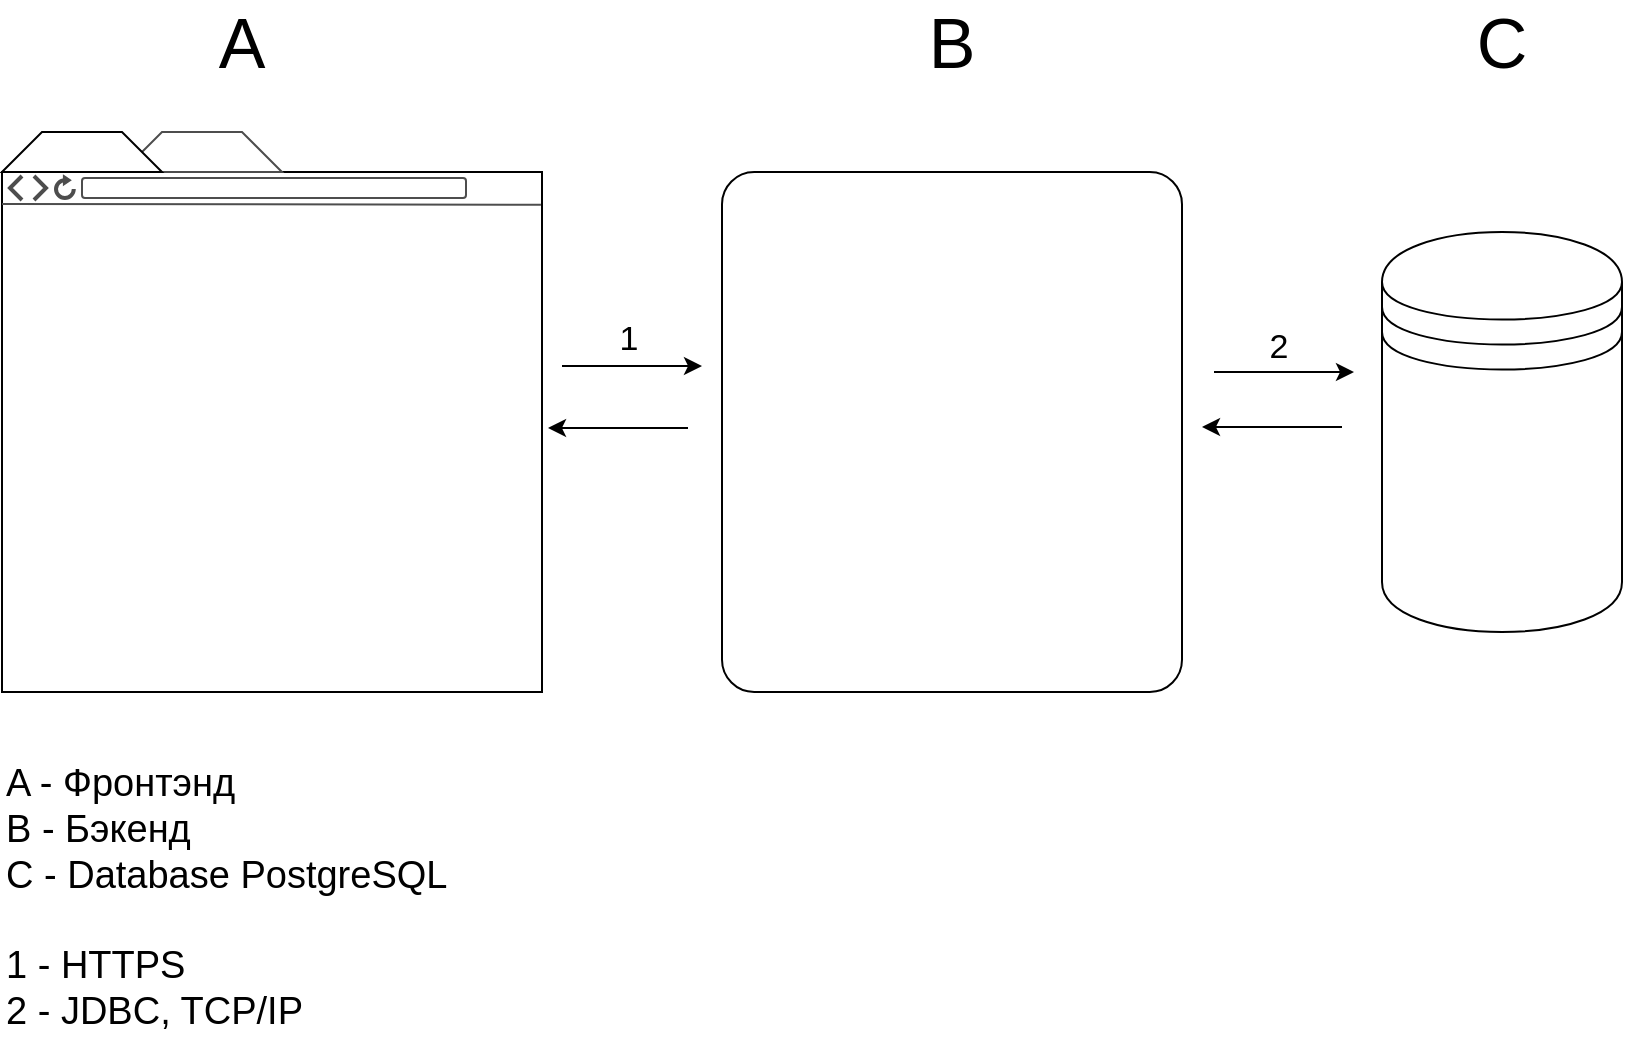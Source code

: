 <mxfile version="24.8.3">
  <diagram name="Страница — 1" id="tdHTdyHLGvhaFrAgQV2v">
    <mxGraphModel dx="880" dy="1675" grid="1" gridSize="10" guides="1" tooltips="1" connect="1" arrows="1" fold="1" page="1" pageScale="1" pageWidth="827" pageHeight="1169" math="0" shadow="0">
      <root>
        <mxCell id="0" />
        <mxCell id="1" parent="0" />
        <mxCell id="MknOXCNS_YxvBnp52u7I-1" value="" style="shape=datastore;whiteSpace=wrap;html=1;" vertex="1" parent="1">
          <mxGeometry x="760" y="100" width="120" height="200" as="geometry" />
        </mxCell>
        <mxCell id="MknOXCNS_YxvBnp52u7I-14" value="" style="group" vertex="1" connectable="0" parent="1">
          <mxGeometry x="70" y="50" width="270" height="280" as="geometry" />
        </mxCell>
        <mxCell id="MknOXCNS_YxvBnp52u7I-4" value="" style="rounded=0;whiteSpace=wrap;html=1;" vertex="1" parent="MknOXCNS_YxvBnp52u7I-14">
          <mxGeometry y="20" width="270" height="260" as="geometry" />
        </mxCell>
        <mxCell id="MknOXCNS_YxvBnp52u7I-5" value="" style="shape=trapezoid;perimeter=trapezoidPerimeter;whiteSpace=wrap;html=1;fixedSize=1;strokeColor=#4D4D4D;" vertex="1" parent="MknOXCNS_YxvBnp52u7I-14">
          <mxGeometry x="60" width="80" height="20" as="geometry" />
        </mxCell>
        <mxCell id="MknOXCNS_YxvBnp52u7I-6" value="" style="shape=trapezoid;perimeter=trapezoidPerimeter;whiteSpace=wrap;html=1;fixedSize=1;" vertex="1" parent="MknOXCNS_YxvBnp52u7I-14">
          <mxGeometry width="80" height="20" as="geometry" />
        </mxCell>
        <mxCell id="MknOXCNS_YxvBnp52u7I-7" value="" style="rounded=1;whiteSpace=wrap;html=1;strokeColor=#4D4D4D;" vertex="1" parent="MknOXCNS_YxvBnp52u7I-14">
          <mxGeometry x="40" y="23" width="192" height="10" as="geometry" />
        </mxCell>
        <mxCell id="MknOXCNS_YxvBnp52u7I-8" value="" style="endArrow=none;html=1;rounded=0;exitX=0.998;exitY=0.063;exitDx=0;exitDy=0;exitPerimeter=0;strokeColor=#4D4D4D;" edge="1" parent="MknOXCNS_YxvBnp52u7I-14" source="MknOXCNS_YxvBnp52u7I-4">
          <mxGeometry width="50" height="50" relative="1" as="geometry">
            <mxPoint x="50" y="100" as="sourcePoint" />
            <mxPoint y="36" as="targetPoint" />
          </mxGeometry>
        </mxCell>
        <mxCell id="MknOXCNS_YxvBnp52u7I-10" value="" style="html=1;verticalLabelPosition=bottom;align=center;labelBackgroundColor=#ffffff;verticalAlign=top;strokeWidth=2;strokeColor=#4D4D4D;shadow=0;dashed=0;shape=mxgraph.ios7.icons.reload;" vertex="1" parent="MknOXCNS_YxvBnp52u7I-14">
          <mxGeometry x="27" y="23" width="8.89" height="10" as="geometry" />
        </mxCell>
        <mxCell id="MknOXCNS_YxvBnp52u7I-12" value="" style="html=1;verticalLabelPosition=bottom;labelBackgroundColor=#ffffff;verticalAlign=top;shadow=0;dashed=0;strokeWidth=2;shape=mxgraph.ios7.misc.left;strokeColor=#4D4D4D;" vertex="1" parent="MknOXCNS_YxvBnp52u7I-14">
          <mxGeometry x="4" y="22" width="6" height="12" as="geometry" />
        </mxCell>
        <mxCell id="MknOXCNS_YxvBnp52u7I-13" value="" style="html=1;verticalLabelPosition=bottom;labelBackgroundColor=#ffffff;verticalAlign=top;shadow=0;dashed=0;strokeWidth=2;shape=mxgraph.ios7.misc.right;strokeColor=#4D4D4D;" vertex="1" parent="MknOXCNS_YxvBnp52u7I-14">
          <mxGeometry x="16" y="22" width="6" height="12" as="geometry" />
        </mxCell>
        <mxCell id="MknOXCNS_YxvBnp52u7I-15" value="" style="rounded=1;whiteSpace=wrap;html=1;arcSize=7;" vertex="1" parent="1">
          <mxGeometry x="430" y="70" width="230" height="260" as="geometry" />
        </mxCell>
        <mxCell id="MknOXCNS_YxvBnp52u7I-16" value="&lt;font style=&quot;font-size: 35px;&quot;&gt;A&lt;/font&gt;" style="text;html=1;align=center;verticalAlign=middle;whiteSpace=wrap;rounded=0;" vertex="1" parent="1">
          <mxGeometry x="160" y="-10" width="60" height="30" as="geometry" />
        </mxCell>
        <mxCell id="MknOXCNS_YxvBnp52u7I-17" value="&lt;font style=&quot;font-size: 35px;&quot;&gt;B&lt;/font&gt;" style="text;html=1;align=center;verticalAlign=middle;whiteSpace=wrap;rounded=0;" vertex="1" parent="1">
          <mxGeometry x="515" y="-10" width="60" height="30" as="geometry" />
        </mxCell>
        <mxCell id="MknOXCNS_YxvBnp52u7I-18" value="&lt;font style=&quot;font-size: 35px;&quot;&gt;C&lt;/font&gt;" style="text;html=1;align=center;verticalAlign=middle;whiteSpace=wrap;rounded=0;" vertex="1" parent="1">
          <mxGeometry x="790" y="-10" width="60" height="30" as="geometry" />
        </mxCell>
        <mxCell id="MknOXCNS_YxvBnp52u7I-19" value="" style="endArrow=classic;html=1;rounded=0;" edge="1" parent="1">
          <mxGeometry width="50" height="50" relative="1" as="geometry">
            <mxPoint x="350" y="167" as="sourcePoint" />
            <mxPoint x="420" y="167" as="targetPoint" />
          </mxGeometry>
        </mxCell>
        <mxCell id="MknOXCNS_YxvBnp52u7I-23" value="1" style="edgeLabel;html=1;align=center;verticalAlign=middle;resizable=0;points=[];fontSize=17;" vertex="1" connectable="0" parent="MknOXCNS_YxvBnp52u7I-19">
          <mxGeometry x="0.143" y="1" relative="1" as="geometry">
            <mxPoint x="-7" y="-12" as="offset" />
          </mxGeometry>
        </mxCell>
        <mxCell id="MknOXCNS_YxvBnp52u7I-20" value="" style="endArrow=classic;html=1;rounded=0;" edge="1" parent="1">
          <mxGeometry width="50" height="50" relative="1" as="geometry">
            <mxPoint x="413" y="198" as="sourcePoint" />
            <mxPoint x="343" y="198" as="targetPoint" />
          </mxGeometry>
        </mxCell>
        <mxCell id="MknOXCNS_YxvBnp52u7I-21" value="" style="endArrow=classic;html=1;rounded=0;" edge="1" parent="1">
          <mxGeometry width="50" height="50" relative="1" as="geometry">
            <mxPoint x="676" y="170" as="sourcePoint" />
            <mxPoint x="746" y="170" as="targetPoint" />
          </mxGeometry>
        </mxCell>
        <mxCell id="MknOXCNS_YxvBnp52u7I-24" value="2" style="edgeLabel;html=1;align=center;verticalAlign=middle;resizable=0;points=[];fontSize=17;" vertex="1" connectable="0" parent="MknOXCNS_YxvBnp52u7I-21">
          <mxGeometry x="-0.057" y="4" relative="1" as="geometry">
            <mxPoint x="-1" y="-8" as="offset" />
          </mxGeometry>
        </mxCell>
        <mxCell id="MknOXCNS_YxvBnp52u7I-22" value="" style="endArrow=classic;html=1;rounded=0;" edge="1" parent="1">
          <mxGeometry width="50" height="50" relative="1" as="geometry">
            <mxPoint x="740" y="197.5" as="sourcePoint" />
            <mxPoint x="670" y="197.5" as="targetPoint" />
          </mxGeometry>
        </mxCell>
        <mxCell id="MknOXCNS_YxvBnp52u7I-25" value="A - Фронтэнд&lt;div&gt;&lt;span style=&quot;background-color: initial;&quot;&gt;B - Бэкенд&lt;/span&gt;&lt;div style=&quot;font-size: 19px;&quot;&gt;C - Database&amp;nbsp;PostgreSQL&lt;/div&gt;&lt;div style=&quot;font-size: 19px;&quot;&gt;&lt;br&gt;&lt;/div&gt;&lt;div style=&quot;font-size: 19px;&quot;&gt;1 - HTTPS&lt;/div&gt;&lt;div style=&quot;font-size: 19px;&quot;&gt;2 -&amp;nbsp;JDBC, TCP/IP&lt;/div&gt;&lt;/div&gt;" style="text;html=1;align=left;verticalAlign=middle;resizable=0;points=[];autosize=1;strokeColor=none;fillColor=none;fontSize=19;" vertex="1" parent="1">
          <mxGeometry x="70" y="358" width="240" height="150" as="geometry" />
        </mxCell>
      </root>
    </mxGraphModel>
  </diagram>
</mxfile>
